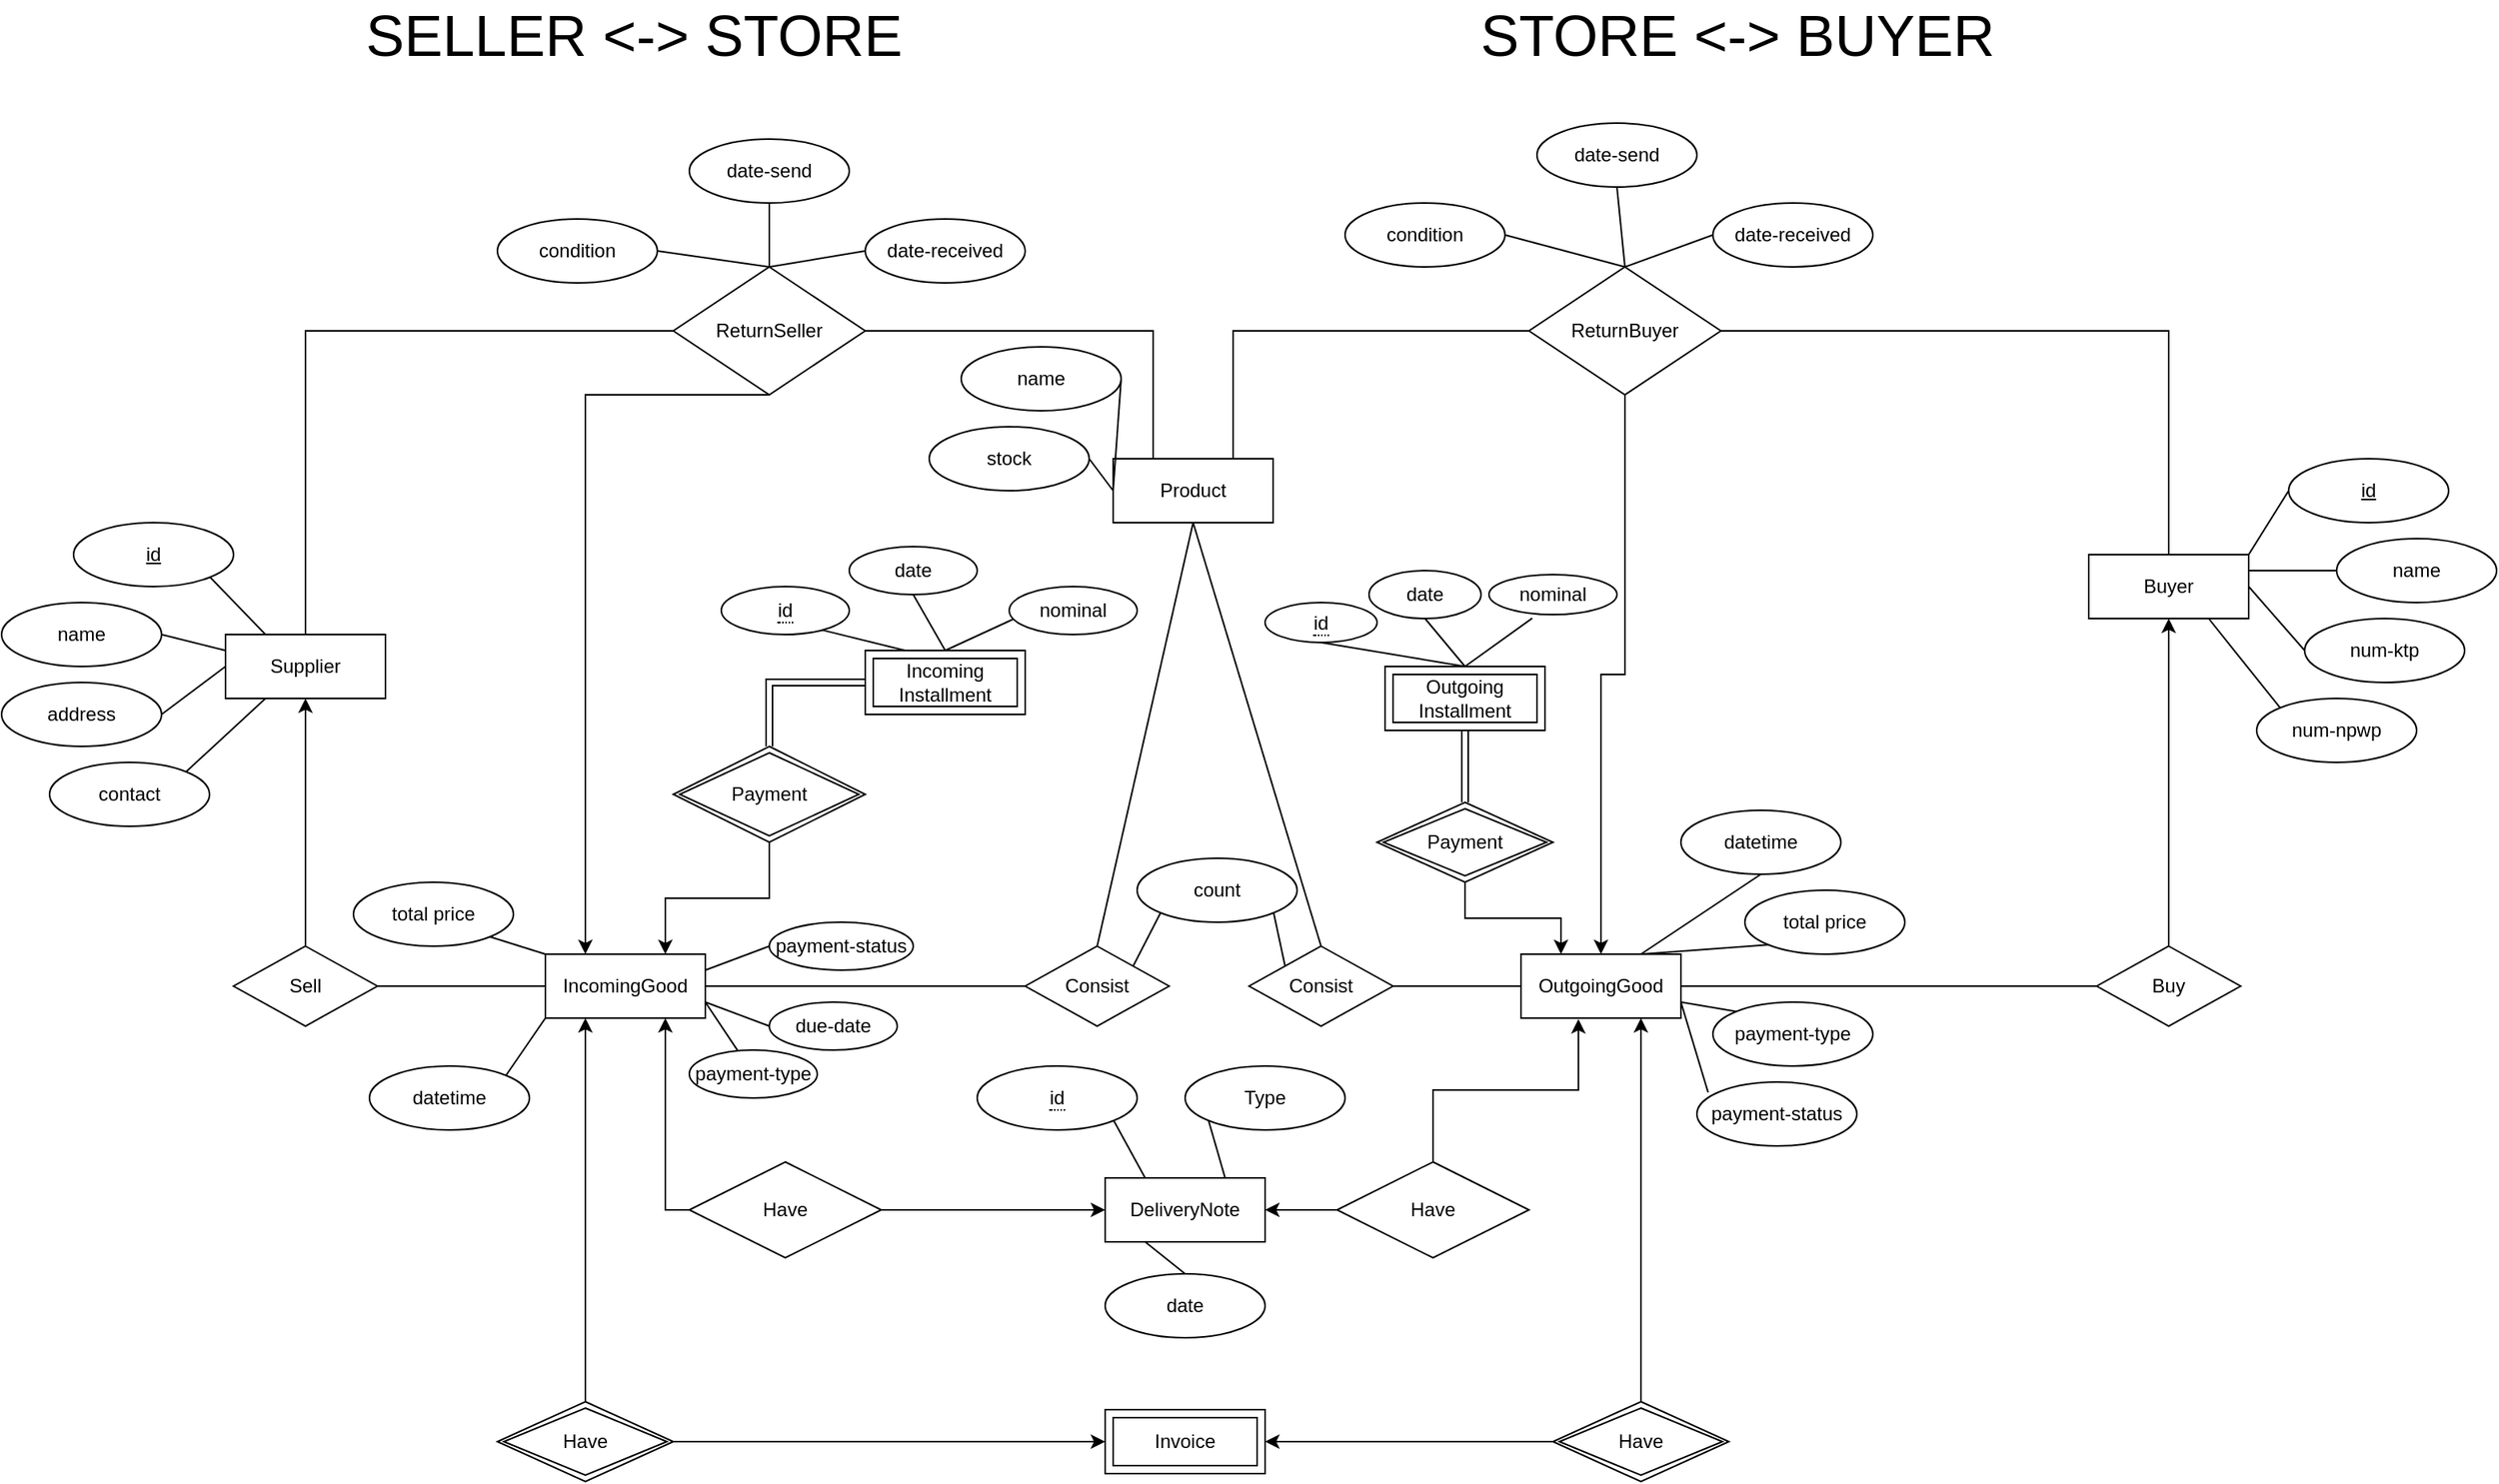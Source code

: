 <mxfile version="14.5.1" type="device"><diagram id="VA83_wADpwFN8xev7do4" name="Page-1"><mxGraphModel dx="1874" dy="632" grid="1" gridSize="10" guides="1" tooltips="1" connect="1" arrows="1" fold="1" page="1" pageScale="1" pageWidth="850" pageHeight="1100" math="0" shadow="0"><root><mxCell id="0"/><mxCell id="1" parent="0"/><mxCell id="25SLZer6QYmE32RMIhoO-24" value="Product" style="whiteSpace=wrap;html=1;align=center;" parent="1" vertex="1"><mxGeometry x="375" y="290" width="100" height="40" as="geometry"/></mxCell><mxCell id="25SLZer6QYmE32RMIhoO-25" value="Supplier" style="whiteSpace=wrap;html=1;align=center;" parent="1" vertex="1"><mxGeometry x="-180" y="400" width="100" height="40" as="geometry"/></mxCell><mxCell id="25SLZer6QYmE32RMIhoO-26" value="IncomingGood" style="whiteSpace=wrap;html=1;align=center;" parent="1" vertex="1"><mxGeometry x="20" y="600" width="100" height="40" as="geometry"/></mxCell><mxCell id="25SLZer6QYmE32RMIhoO-27" value="Buyer" style="whiteSpace=wrap;html=1;align=center;" parent="1" vertex="1"><mxGeometry x="985" y="350" width="100" height="40" as="geometry"/></mxCell><mxCell id="25SLZer6QYmE32RMIhoO-28" value="OutgoingGood" style="whiteSpace=wrap;html=1;align=center;" parent="1" vertex="1"><mxGeometry x="630" y="600" width="100" height="40" as="geometry"/></mxCell><mxCell id="25SLZer6QYmE32RMIhoO-40" style="edgeStyle=orthogonalEdgeStyle;rounded=0;orthogonalLoop=1;jettySize=auto;html=1;entryX=0.5;entryY=1;entryDx=0;entryDy=0;" parent="1" source="25SLZer6QYmE32RMIhoO-34" target="25SLZer6QYmE32RMIhoO-25" edge="1"><mxGeometry relative="1" as="geometry"/></mxCell><mxCell id="25SLZer6QYmE32RMIhoO-34" value="Sell" style="shape=rhombus;perimeter=rhombusPerimeter;whiteSpace=wrap;html=1;align=center;" parent="1" vertex="1"><mxGeometry x="-175" y="595" width="90" height="50" as="geometry"/></mxCell><mxCell id="25SLZer6QYmE32RMIhoO-36" value="Consist" style="shape=rhombus;perimeter=rhombusPerimeter;whiteSpace=wrap;html=1;align=center;" parent="1" vertex="1"><mxGeometry x="320" y="595" width="90" height="50" as="geometry"/></mxCell><mxCell id="25SLZer6QYmE32RMIhoO-37" value="" style="endArrow=none;html=1;rounded=0;exitX=1;exitY=0.5;exitDx=0;exitDy=0;entryX=0;entryY=0.5;entryDx=0;entryDy=0;" parent="1" source="25SLZer6QYmE32RMIhoO-26" target="25SLZer6QYmE32RMIhoO-36" edge="1"><mxGeometry relative="1" as="geometry"><mxPoint x="70" y="640" as="sourcePoint"/><mxPoint x="230" y="620" as="targetPoint"/></mxGeometry></mxCell><mxCell id="25SLZer6QYmE32RMIhoO-38" value="" style="endArrow=none;html=1;rounded=0;exitX=0.5;exitY=0;exitDx=0;exitDy=0;entryX=0.5;entryY=1;entryDx=0;entryDy=0;" parent="1" source="25SLZer6QYmE32RMIhoO-36" target="25SLZer6QYmE32RMIhoO-24" edge="1"><mxGeometry relative="1" as="geometry"><mxPoint x="190" y="610" as="sourcePoint"/><mxPoint x="350" y="610" as="targetPoint"/></mxGeometry></mxCell><mxCell id="25SLZer6QYmE32RMIhoO-39" value="" style="endArrow=none;html=1;rounded=0;exitX=1;exitY=0.5;exitDx=0;exitDy=0;entryX=0;entryY=0.5;entryDx=0;entryDy=0;" parent="1" source="25SLZer6QYmE32RMIhoO-34" target="25SLZer6QYmE32RMIhoO-26" edge="1"><mxGeometry relative="1" as="geometry"><mxPoint x="140" y="580" as="sourcePoint"/><mxPoint x="300" y="580" as="targetPoint"/></mxGeometry></mxCell><mxCell id="25SLZer6QYmE32RMIhoO-41" value="Consist" style="shape=rhombus;perimeter=rhombusPerimeter;whiteSpace=wrap;html=1;align=center;" parent="1" vertex="1"><mxGeometry x="460" y="595" width="90" height="50" as="geometry"/></mxCell><mxCell id="25SLZer6QYmE32RMIhoO-42" value="" style="endArrow=none;html=1;rounded=0;exitX=1;exitY=0.5;exitDx=0;exitDy=0;entryX=0;entryY=0.5;entryDx=0;entryDy=0;" parent="1" source="25SLZer6QYmE32RMIhoO-41" target="25SLZer6QYmE32RMIhoO-28" edge="1"><mxGeometry relative="1" as="geometry"><mxPoint x="540" y="630" as="sourcePoint"/><mxPoint x="700" y="630" as="targetPoint"/></mxGeometry></mxCell><mxCell id="25SLZer6QYmE32RMIhoO-43" value="" style="endArrow=none;html=1;rounded=0;exitX=0.5;exitY=0;exitDx=0;exitDy=0;entryX=0.5;entryY=1;entryDx=0;entryDy=0;" parent="1" source="25SLZer6QYmE32RMIhoO-41" target="25SLZer6QYmE32RMIhoO-24" edge="1"><mxGeometry relative="1" as="geometry"><mxPoint x="210" y="600" as="sourcePoint"/><mxPoint x="370" y="600" as="targetPoint"/></mxGeometry></mxCell><mxCell id="25SLZer6QYmE32RMIhoO-56" style="edgeStyle=orthogonalEdgeStyle;rounded=0;orthogonalLoop=1;jettySize=auto;html=1;entryX=0.5;entryY=1;entryDx=0;entryDy=0;" parent="1" source="25SLZer6QYmE32RMIhoO-55" target="25SLZer6QYmE32RMIhoO-27" edge="1"><mxGeometry relative="1" as="geometry"/></mxCell><mxCell id="25SLZer6QYmE32RMIhoO-55" value="Buy" style="shape=rhombus;perimeter=rhombusPerimeter;whiteSpace=wrap;html=1;align=center;" parent="1" vertex="1"><mxGeometry x="990" y="595" width="90" height="50" as="geometry"/></mxCell><mxCell id="25SLZer6QYmE32RMIhoO-57" value="" style="endArrow=none;html=1;rounded=0;exitX=1;exitY=0.5;exitDx=0;exitDy=0;entryX=0;entryY=0.5;entryDx=0;entryDy=0;" parent="1" source="25SLZer6QYmE32RMIhoO-28" target="25SLZer6QYmE32RMIhoO-55" edge="1"><mxGeometry relative="1" as="geometry"><mxPoint x="600" y="580" as="sourcePoint"/><mxPoint x="760" y="580" as="targetPoint"/></mxGeometry></mxCell><mxCell id="25SLZer6QYmE32RMIhoO-88" value="id" style="ellipse;whiteSpace=wrap;html=1;align=center;fontStyle=4;" parent="1" vertex="1"><mxGeometry x="-275" y="330" width="100" height="40" as="geometry"/></mxCell><mxCell id="25SLZer6QYmE32RMIhoO-90" value="" style="endArrow=none;html=1;rounded=0;exitX=1;exitY=1;exitDx=0;exitDy=0;entryX=0.25;entryY=0;entryDx=0;entryDy=0;" parent="1" source="25SLZer6QYmE32RMIhoO-88" target="25SLZer6QYmE32RMIhoO-25" edge="1"><mxGeometry relative="1" as="geometry"><mxPoint x="-260" y="510" as="sourcePoint"/><mxPoint x="-100" y="510" as="targetPoint"/></mxGeometry></mxCell><mxCell id="25SLZer6QYmE32RMIhoO-91" value="name" style="ellipse;whiteSpace=wrap;html=1;align=center;" parent="1" vertex="1"><mxGeometry x="-320" y="380" width="100" height="40" as="geometry"/></mxCell><mxCell id="25SLZer6QYmE32RMIhoO-92" value="address" style="ellipse;whiteSpace=wrap;html=1;align=center;" parent="1" vertex="1"><mxGeometry x="-320" y="430" width="100" height="40" as="geometry"/></mxCell><mxCell id="25SLZer6QYmE32RMIhoO-93" value="contact" style="ellipse;whiteSpace=wrap;html=1;align=center;" parent="1" vertex="1"><mxGeometry x="-290" y="480" width="100" height="40" as="geometry"/></mxCell><mxCell id="25SLZer6QYmE32RMIhoO-94" value="" style="endArrow=none;html=1;rounded=0;exitX=1;exitY=0.5;exitDx=0;exitDy=0;entryX=0;entryY=0.25;entryDx=0;entryDy=0;" parent="1" source="25SLZer6QYmE32RMIhoO-91" target="25SLZer6QYmE32RMIhoO-25" edge="1"><mxGeometry relative="1" as="geometry"><mxPoint x="-70" y="510" as="sourcePoint"/><mxPoint x="90" y="510" as="targetPoint"/></mxGeometry></mxCell><mxCell id="25SLZer6QYmE32RMIhoO-95" value="" style="endArrow=none;html=1;rounded=0;exitX=1;exitY=0.5;exitDx=0;exitDy=0;entryX=0;entryY=0.5;entryDx=0;entryDy=0;" parent="1" source="25SLZer6QYmE32RMIhoO-92" target="25SLZer6QYmE32RMIhoO-25" edge="1"><mxGeometry relative="1" as="geometry"><mxPoint x="-230" y="470" as="sourcePoint"/><mxPoint x="-70" y="470" as="targetPoint"/></mxGeometry></mxCell><mxCell id="25SLZer6QYmE32RMIhoO-96" value="" style="endArrow=none;html=1;rounded=0;exitX=1;exitY=0;exitDx=0;exitDy=0;entryX=0.25;entryY=1;entryDx=0;entryDy=0;" parent="1" source="25SLZer6QYmE32RMIhoO-93" target="25SLZer6QYmE32RMIhoO-25" edge="1"><mxGeometry relative="1" as="geometry"><mxPoint x="-300" y="560" as="sourcePoint"/><mxPoint x="-140" y="560" as="targetPoint"/></mxGeometry></mxCell><mxCell id="25SLZer6QYmE32RMIhoO-97" value="datetime" style="ellipse;whiteSpace=wrap;html=1;align=center;" parent="1" vertex="1"><mxGeometry x="-90" y="670" width="100" height="40" as="geometry"/></mxCell><mxCell id="25SLZer6QYmE32RMIhoO-98" value="" style="endArrow=none;html=1;rounded=0;exitX=0;exitY=1;exitDx=0;exitDy=0;entryX=1;entryY=0;entryDx=0;entryDy=0;" parent="1" source="25SLZer6QYmE32RMIhoO-26" target="25SLZer6QYmE32RMIhoO-97" edge="1"><mxGeometry relative="1" as="geometry"><mxPoint x="-270" y="740" as="sourcePoint"/><mxPoint x="-110" y="740" as="targetPoint"/></mxGeometry></mxCell><mxCell id="25SLZer6QYmE32RMIhoO-101" style="edgeStyle=orthogonalEdgeStyle;rounded=0;orthogonalLoop=1;jettySize=auto;html=1;entryX=0;entryY=0.5;entryDx=0;entryDy=0;exitX=1;exitY=0.5;exitDx=0;exitDy=0;" parent="1" source="jLHwY3bpmgLRButSPoUF-86" edge="1"><mxGeometry relative="1" as="geometry"><mxPoint x="310" y="760" as="sourcePoint"/><mxPoint x="370" y="760" as="targetPoint"/></mxGeometry></mxCell><mxCell id="25SLZer6QYmE32RMIhoO-102" style="edgeStyle=orthogonalEdgeStyle;rounded=0;orthogonalLoop=1;jettySize=auto;html=1;entryX=0.75;entryY=1;entryDx=0;entryDy=0;exitX=0;exitY=0.5;exitDx=0;exitDy=0;" parent="1" source="jLHwY3bpmgLRButSPoUF-86" target="25SLZer6QYmE32RMIhoO-26" edge="1"><mxGeometry relative="1" as="geometry"><mxPoint x="165" y="735" as="sourcePoint"/><Array as="points"><mxPoint x="95" y="760"/></Array></mxGeometry></mxCell><mxCell id="25SLZer6QYmE32RMIhoO-104" style="edgeStyle=orthogonalEdgeStyle;rounded=0;orthogonalLoop=1;jettySize=auto;html=1;entryX=1;entryY=0.5;entryDx=0;entryDy=0;" parent="1" edge="1"><mxGeometry relative="1" as="geometry"><mxPoint x="530" y="760" as="sourcePoint"/><mxPoint x="470" y="760" as="targetPoint"/></mxGeometry></mxCell><mxCell id="25SLZer6QYmE32RMIhoO-105" style="edgeStyle=orthogonalEdgeStyle;rounded=0;orthogonalLoop=1;jettySize=auto;html=1;entryX=0.359;entryY=1.016;entryDx=0;entryDy=0;entryPerimeter=0;exitX=0.5;exitY=0;exitDx=0;exitDy=0;" parent="1" source="jLHwY3bpmgLRButSPoUF-87" target="25SLZer6QYmE32RMIhoO-28" edge="1"><mxGeometry relative="1" as="geometry"><mxPoint x="575" y="735" as="sourcePoint"/></mxGeometry></mxCell><mxCell id="25SLZer6QYmE32RMIhoO-106" value="Invoice" style="shape=ext;margin=3;double=1;whiteSpace=wrap;html=1;align=center;" parent="1" vertex="1"><mxGeometry x="370" y="885" width="100" height="40" as="geometry"/></mxCell><mxCell id="25SLZer6QYmE32RMIhoO-109" style="edgeStyle=orthogonalEdgeStyle;rounded=0;orthogonalLoop=1;jettySize=auto;html=1;entryX=0;entryY=0.5;entryDx=0;entryDy=0;" parent="1" source="25SLZer6QYmE32RMIhoO-108" target="25SLZer6QYmE32RMIhoO-106" edge="1"><mxGeometry relative="1" as="geometry"/></mxCell><mxCell id="25SLZer6QYmE32RMIhoO-110" style="edgeStyle=orthogonalEdgeStyle;rounded=0;orthogonalLoop=1;jettySize=auto;html=1;entryX=0.25;entryY=1;entryDx=0;entryDy=0;" parent="1" source="25SLZer6QYmE32RMIhoO-108" target="25SLZer6QYmE32RMIhoO-26" edge="1"><mxGeometry relative="1" as="geometry"/></mxCell><mxCell id="25SLZer6QYmE32RMIhoO-108" value="Have" style="shape=rhombus;double=1;perimeter=rhombusPerimeter;whiteSpace=wrap;html=1;align=center;" parent="1" vertex="1"><mxGeometry x="-10" y="880" width="110" height="50" as="geometry"/></mxCell><mxCell id="25SLZer6QYmE32RMIhoO-112" style="edgeStyle=orthogonalEdgeStyle;rounded=0;orthogonalLoop=1;jettySize=auto;html=1;entryX=1;entryY=0.5;entryDx=0;entryDy=0;" parent="1" source="25SLZer6QYmE32RMIhoO-111" target="25SLZer6QYmE32RMIhoO-106" edge="1"><mxGeometry relative="1" as="geometry"/></mxCell><mxCell id="25SLZer6QYmE32RMIhoO-113" style="edgeStyle=orthogonalEdgeStyle;rounded=0;orthogonalLoop=1;jettySize=auto;html=1;entryX=0.75;entryY=1;entryDx=0;entryDy=0;" parent="1" source="25SLZer6QYmE32RMIhoO-111" target="25SLZer6QYmE32RMIhoO-28" edge="1"><mxGeometry relative="1" as="geometry"/></mxCell><mxCell id="25SLZer6QYmE32RMIhoO-111" value="Have" style="shape=rhombus;double=1;perimeter=rhombusPerimeter;whiteSpace=wrap;html=1;align=center;" parent="1" vertex="1"><mxGeometry x="650" y="880" width="110" height="50" as="geometry"/></mxCell><mxCell id="25SLZer6QYmE32RMIhoO-119" value="&lt;u&gt;id&lt;/u&gt;" style="ellipse;whiteSpace=wrap;html=1;align=center;" parent="1" vertex="1"><mxGeometry x="1110" y="290" width="100" height="40" as="geometry"/></mxCell><mxCell id="25SLZer6QYmE32RMIhoO-120" value="" style="endArrow=none;html=1;rounded=0;exitX=1;exitY=0;exitDx=0;exitDy=0;entryX=0;entryY=0.5;entryDx=0;entryDy=0;" parent="1" source="25SLZer6QYmE32RMIhoO-27" target="25SLZer6QYmE32RMIhoO-119" edge="1"><mxGeometry relative="1" as="geometry"><mxPoint x="1140" y="480" as="sourcePoint"/><mxPoint x="1300" y="480" as="targetPoint"/></mxGeometry></mxCell><mxCell id="25SLZer6QYmE32RMIhoO-121" value="num-ktp" style="ellipse;whiteSpace=wrap;html=1;align=center;" parent="1" vertex="1"><mxGeometry x="1120" y="390" width="100" height="40" as="geometry"/></mxCell><mxCell id="25SLZer6QYmE32RMIhoO-122" value="num-npwp" style="ellipse;whiteSpace=wrap;html=1;align=center;" parent="1" vertex="1"><mxGeometry x="1090" y="440" width="100" height="40" as="geometry"/></mxCell><mxCell id="25SLZer6QYmE32RMIhoO-123" value="name" style="ellipse;whiteSpace=wrap;html=1;align=center;" parent="1" vertex="1"><mxGeometry x="1140" y="340" width="100" height="40" as="geometry"/></mxCell><mxCell id="25SLZer6QYmE32RMIhoO-124" value="" style="endArrow=none;html=1;rounded=0;exitX=1;exitY=0.25;exitDx=0;exitDy=0;entryX=0;entryY=0.5;entryDx=0;entryDy=0;" parent="1" source="25SLZer6QYmE32RMIhoO-27" target="25SLZer6QYmE32RMIhoO-123" edge="1"><mxGeometry relative="1" as="geometry"><mxPoint x="1140" y="560" as="sourcePoint"/><mxPoint x="1300" y="560" as="targetPoint"/></mxGeometry></mxCell><mxCell id="25SLZer6QYmE32RMIhoO-125" value="" style="endArrow=none;html=1;rounded=0;exitX=1;exitY=0.5;exitDx=0;exitDy=0;entryX=0;entryY=0.5;entryDx=0;entryDy=0;" parent="1" source="25SLZer6QYmE32RMIhoO-27" target="25SLZer6QYmE32RMIhoO-121" edge="1"><mxGeometry relative="1" as="geometry"><mxPoint x="1095" y="370" as="sourcePoint"/><mxPoint x="1150.0" y="370" as="targetPoint"/></mxGeometry></mxCell><mxCell id="25SLZer6QYmE32RMIhoO-126" value="" style="endArrow=none;html=1;rounded=0;exitX=0.75;exitY=1;exitDx=0;exitDy=0;entryX=0;entryY=0;entryDx=0;entryDy=0;" parent="1" source="25SLZer6QYmE32RMIhoO-27" target="25SLZer6QYmE32RMIhoO-122" edge="1"><mxGeometry relative="1" as="geometry"><mxPoint x="1105" y="380" as="sourcePoint"/><mxPoint x="1160.0" y="380" as="targetPoint"/></mxGeometry></mxCell><mxCell id="25SLZer6QYmE32RMIhoO-127" value="count" style="ellipse;whiteSpace=wrap;html=1;align=center;" parent="1" vertex="1"><mxGeometry x="390" y="540" width="100" height="40" as="geometry"/></mxCell><mxCell id="25SLZer6QYmE32RMIhoO-129" value="stock" style="ellipse;whiteSpace=wrap;html=1;align=center;" parent="1" vertex="1"><mxGeometry x="260" y="270" width="100" height="40" as="geometry"/></mxCell><mxCell id="25SLZer6QYmE32RMIhoO-130" value="" style="endArrow=none;html=1;rounded=0;exitX=1;exitY=0.5;exitDx=0;exitDy=0;entryX=0;entryY=0.5;entryDx=0;entryDy=0;" parent="1" source="25SLZer6QYmE32RMIhoO-129" target="25SLZer6QYmE32RMIhoO-24" edge="1"><mxGeometry relative="1" as="geometry"><mxPoint x="300" y="390" as="sourcePoint"/><mxPoint x="460" y="390" as="targetPoint"/></mxGeometry></mxCell><mxCell id="25SLZer6QYmE32RMIhoO-132" value="total price" style="ellipse;whiteSpace=wrap;html=1;align=center;" parent="1" vertex="1"><mxGeometry x="-100" y="555" width="100" height="40" as="geometry"/></mxCell><mxCell id="25SLZer6QYmE32RMIhoO-133" value="" style="endArrow=none;html=1;rounded=0;exitX=1;exitY=0;exitDx=0;exitDy=0;entryX=0;entryY=1;entryDx=0;entryDy=0;" parent="1" source="25SLZer6QYmE32RMIhoO-36" target="25SLZer6QYmE32RMIhoO-127" edge="1"><mxGeometry relative="1" as="geometry"><mxPoint x="360" y="680" as="sourcePoint"/><mxPoint x="520" y="680" as="targetPoint"/></mxGeometry></mxCell><mxCell id="25SLZer6QYmE32RMIhoO-135" value="" style="endArrow=none;html=1;rounded=0;exitX=0;exitY=0;exitDx=0;exitDy=0;entryX=1;entryY=1;entryDx=0;entryDy=0;" parent="1" source="25SLZer6QYmE32RMIhoO-41" target="25SLZer6QYmE32RMIhoO-127" edge="1"><mxGeometry relative="1" as="geometry"><mxPoint x="420" y="670" as="sourcePoint"/><mxPoint x="580" y="670" as="targetPoint"/></mxGeometry></mxCell><mxCell id="25SLZer6QYmE32RMIhoO-136" value="" style="endArrow=none;html=1;rounded=0;exitX=0;exitY=0;exitDx=0;exitDy=0;entryX=1;entryY=1;entryDx=0;entryDy=0;" parent="1" source="25SLZer6QYmE32RMIhoO-26" target="25SLZer6QYmE32RMIhoO-132" edge="1"><mxGeometry relative="1" as="geometry"><mxPoint x="-160" y="680" as="sourcePoint"/><mxPoint y="680" as="targetPoint"/></mxGeometry></mxCell><mxCell id="25SLZer6QYmE32RMIhoO-138" value="&lt;span style=&quot;border-bottom: 1px dotted&quot;&gt;id&lt;/span&gt;" style="ellipse;whiteSpace=wrap;html=1;align=center;" parent="1" vertex="1"><mxGeometry x="290" y="670" width="100" height="40" as="geometry"/></mxCell><mxCell id="25SLZer6QYmE32RMIhoO-139" value="Type" style="ellipse;whiteSpace=wrap;html=1;align=center;" parent="1" vertex="1"><mxGeometry x="420" y="670" width="100" height="40" as="geometry"/></mxCell><mxCell id="25SLZer6QYmE32RMIhoO-140" value="date" style="ellipse;whiteSpace=wrap;html=1;align=center;" parent="1" vertex="1"><mxGeometry x="370" y="800" width="100" height="40" as="geometry"/></mxCell><mxCell id="25SLZer6QYmE32RMIhoO-141" value="" style="endArrow=none;html=1;rounded=0;exitX=1;exitY=1;exitDx=0;exitDy=0;entryX=0.25;entryY=0;entryDx=0;entryDy=0;" parent="1" source="25SLZer6QYmE32RMIhoO-138" edge="1"><mxGeometry relative="1" as="geometry"><mxPoint x="-100" y="740" as="sourcePoint"/><mxPoint x="395" y="740" as="targetPoint"/></mxGeometry></mxCell><mxCell id="25SLZer6QYmE32RMIhoO-142" value="" style="endArrow=none;html=1;rounded=0;exitX=0;exitY=1;exitDx=0;exitDy=0;entryX=0.75;entryY=0;entryDx=0;entryDy=0;" parent="1" source="25SLZer6QYmE32RMIhoO-139" edge="1"><mxGeometry relative="1" as="geometry"><mxPoint x="385.146" y="714.226" as="sourcePoint"/><mxPoint x="445" y="740" as="targetPoint"/></mxGeometry></mxCell><mxCell id="25SLZer6QYmE32RMIhoO-144" value="" style="endArrow=none;html=1;rounded=0;exitX=0.25;exitY=1;exitDx=0;exitDy=0;entryX=0.5;entryY=0;entryDx=0;entryDy=0;" parent="1" target="25SLZer6QYmE32RMIhoO-140" edge="1"><mxGeometry relative="1" as="geometry"><mxPoint x="395" y="780" as="sourcePoint"/><mxPoint x="405" y="750" as="targetPoint"/></mxGeometry></mxCell><mxCell id="25SLZer6QYmE32RMIhoO-147" value="payment-type" style="ellipse;whiteSpace=wrap;html=1;align=center;" parent="1" vertex="1"><mxGeometry x="110" y="660" width="80" height="30" as="geometry"/></mxCell><mxCell id="25SLZer6QYmE32RMIhoO-148" value="" style="endArrow=none;html=1;rounded=0;exitX=1;exitY=0.75;exitDx=0;exitDy=0;" parent="1" source="25SLZer6QYmE32RMIhoO-26" target="25SLZer6QYmE32RMIhoO-147" edge="1"><mxGeometry relative="1" as="geometry"><mxPoint x="-130" y="410" as="sourcePoint"/><mxPoint x="30" y="410" as="targetPoint"/></mxGeometry></mxCell><mxCell id="jLHwY3bpmgLRButSPoUF-33" style="edgeStyle=orthogonalEdgeStyle;rounded=0;orthogonalLoop=1;jettySize=auto;html=1;entryX=0.25;entryY=0;entryDx=0;entryDy=0;exitX=0.5;exitY=1;exitDx=0;exitDy=0;" edge="1" parent="1" source="jLHwY3bpmgLRButSPoUF-3" target="25SLZer6QYmE32RMIhoO-26"><mxGeometry relative="1" as="geometry"><Array as="points"><mxPoint x="45" y="250"/></Array></mxGeometry></mxCell><mxCell id="jLHwY3bpmgLRButSPoUF-3" value="ReturnSeller" style="shape=rhombus;perimeter=rhombusPerimeter;whiteSpace=wrap;html=1;align=center;" vertex="1" parent="1"><mxGeometry x="100" y="170" width="120" height="80" as="geometry"/></mxCell><mxCell id="jLHwY3bpmgLRButSPoUF-13" value="" style="endArrow=none;html=1;rounded=0;exitX=1;exitY=0.5;exitDx=0;exitDy=0;entryX=0.25;entryY=0;entryDx=0;entryDy=0;" edge="1" parent="1" source="jLHwY3bpmgLRButSPoUF-3" target="25SLZer6QYmE32RMIhoO-24"><mxGeometry relative="1" as="geometry"><mxPoint x="240" y="250" as="sourcePoint"/><mxPoint x="400" y="250" as="targetPoint"/><Array as="points"><mxPoint x="400" y="210"/></Array></mxGeometry></mxCell><mxCell id="jLHwY3bpmgLRButSPoUF-14" value="" style="endArrow=none;html=1;rounded=0;exitX=0;exitY=0.5;exitDx=0;exitDy=0;entryX=0.5;entryY=0;entryDx=0;entryDy=0;" edge="1" parent="1" source="jLHwY3bpmgLRButSPoUF-3" target="25SLZer6QYmE32RMIhoO-25"><mxGeometry relative="1" as="geometry"><mxPoint x="20" y="250" as="sourcePoint"/><mxPoint x="180" y="250" as="targetPoint"/><Array as="points"><mxPoint x="-130" y="210"/></Array></mxGeometry></mxCell><mxCell id="jLHwY3bpmgLRButSPoUF-15" value="condition" style="ellipse;whiteSpace=wrap;html=1;align=center;" vertex="1" parent="1"><mxGeometry x="-10" y="140" width="100" height="40" as="geometry"/></mxCell><mxCell id="jLHwY3bpmgLRButSPoUF-16" value="date-send" style="ellipse;whiteSpace=wrap;html=1;align=center;" vertex="1" parent="1"><mxGeometry x="110" y="90" width="100" height="40" as="geometry"/></mxCell><mxCell id="jLHwY3bpmgLRButSPoUF-17" value="date-received" style="ellipse;whiteSpace=wrap;html=1;align=center;" vertex="1" parent="1"><mxGeometry x="220" y="140" width="100" height="40" as="geometry"/></mxCell><mxCell id="jLHwY3bpmgLRButSPoUF-61" style="edgeStyle=orthogonalEdgeStyle;rounded=0;orthogonalLoop=1;jettySize=auto;html=1;entryX=0.5;entryY=0;entryDx=0;entryDy=0;exitX=0.5;exitY=1;exitDx=0;exitDy=0;" edge="1" parent="1" source="jLHwY3bpmgLRButSPoUF-21" target="25SLZer6QYmE32RMIhoO-28"><mxGeometry relative="1" as="geometry"><Array as="points"><mxPoint x="695" y="425"/><mxPoint x="680" y="425"/></Array></mxGeometry></mxCell><mxCell id="jLHwY3bpmgLRButSPoUF-21" value="ReturnBuyer" style="shape=rhombus;perimeter=rhombusPerimeter;whiteSpace=wrap;html=1;align=center;" vertex="1" parent="1"><mxGeometry x="635" y="170" width="120" height="80" as="geometry"/></mxCell><mxCell id="jLHwY3bpmgLRButSPoUF-22" value="" style="endArrow=none;html=1;rounded=0;exitX=0;exitY=0.5;exitDx=0;exitDy=0;entryX=0.75;entryY=0;entryDx=0;entryDy=0;" edge="1" parent="1" source="jLHwY3bpmgLRButSPoUF-21" target="25SLZer6QYmE32RMIhoO-24"><mxGeometry relative="1" as="geometry"><mxPoint x="570" y="250" as="sourcePoint"/><mxPoint x="730" y="250" as="targetPoint"/><Array as="points"><mxPoint x="450" y="210"/></Array></mxGeometry></mxCell><mxCell id="jLHwY3bpmgLRButSPoUF-23" value="" style="endArrow=none;html=1;rounded=0;entryX=0.5;entryY=0;entryDx=0;entryDy=0;exitX=1;exitY=0.5;exitDx=0;exitDy=0;" edge="1" parent="1" source="jLHwY3bpmgLRButSPoUF-21" target="25SLZer6QYmE32RMIhoO-27"><mxGeometry relative="1" as="geometry"><mxPoint x="860" y="250" as="sourcePoint"/><mxPoint x="1020" y="250" as="targetPoint"/><Array as="points"><mxPoint x="1035" y="210"/></Array></mxGeometry></mxCell><mxCell id="jLHwY3bpmgLRButSPoUF-30" value="" style="endArrow=none;html=1;rounded=0;exitX=1;exitY=0.5;exitDx=0;exitDy=0;entryX=0.5;entryY=0;entryDx=0;entryDy=0;" edge="1" parent="1" source="jLHwY3bpmgLRButSPoUF-15" target="jLHwY3bpmgLRButSPoUF-3"><mxGeometry relative="1" as="geometry"><mxPoint x="60" y="320" as="sourcePoint"/><mxPoint x="220" y="320" as="targetPoint"/></mxGeometry></mxCell><mxCell id="jLHwY3bpmgLRButSPoUF-31" value="" style="endArrow=none;html=1;rounded=0;exitX=0.5;exitY=1;exitDx=0;exitDy=0;entryX=0.5;entryY=0;entryDx=0;entryDy=0;" edge="1" parent="1" source="jLHwY3bpmgLRButSPoUF-16" target="jLHwY3bpmgLRButSPoUF-3"><mxGeometry relative="1" as="geometry"><mxPoint x="20" y="320" as="sourcePoint"/><mxPoint x="180" y="320" as="targetPoint"/></mxGeometry></mxCell><mxCell id="jLHwY3bpmgLRButSPoUF-32" value="" style="endArrow=none;html=1;rounded=0;exitX=0;exitY=0.5;exitDx=0;exitDy=0;entryX=0.5;entryY=0;entryDx=0;entryDy=0;" edge="1" parent="1" source="jLHwY3bpmgLRButSPoUF-17" target="jLHwY3bpmgLRButSPoUF-3"><mxGeometry relative="1" as="geometry"><mxPoint x="10" y="300" as="sourcePoint"/><mxPoint x="170" y="300" as="targetPoint"/></mxGeometry></mxCell><mxCell id="jLHwY3bpmgLRButSPoUF-39" value="condition" style="ellipse;whiteSpace=wrap;html=1;align=center;" vertex="1" parent="1"><mxGeometry x="520" y="130" width="100" height="40" as="geometry"/></mxCell><mxCell id="jLHwY3bpmgLRButSPoUF-40" value="date-send" style="ellipse;whiteSpace=wrap;html=1;align=center;" vertex="1" parent="1"><mxGeometry x="640" y="80" width="100" height="40" as="geometry"/></mxCell><mxCell id="jLHwY3bpmgLRButSPoUF-41" value="date-received" style="ellipse;whiteSpace=wrap;html=1;align=center;" vertex="1" parent="1"><mxGeometry x="750" y="130" width="100" height="40" as="geometry"/></mxCell><mxCell id="jLHwY3bpmgLRButSPoUF-42" value="" style="endArrow=none;html=1;rounded=0;exitX=1;exitY=0.5;exitDx=0;exitDy=0;entryX=0.5;entryY=0;entryDx=0;entryDy=0;" edge="1" parent="1" source="jLHwY3bpmgLRButSPoUF-39" target="jLHwY3bpmgLRButSPoUF-21"><mxGeometry relative="1" as="geometry"><mxPoint x="590" y="310" as="sourcePoint"/><mxPoint x="690" y="160" as="targetPoint"/></mxGeometry></mxCell><mxCell id="jLHwY3bpmgLRButSPoUF-43" value="" style="endArrow=none;html=1;rounded=0;exitX=0.5;exitY=1;exitDx=0;exitDy=0;entryX=0.5;entryY=0;entryDx=0;entryDy=0;" edge="1" parent="1" source="jLHwY3bpmgLRButSPoUF-40" target="jLHwY3bpmgLRButSPoUF-21"><mxGeometry relative="1" as="geometry"><mxPoint x="550" y="310" as="sourcePoint"/><mxPoint x="690" y="160" as="targetPoint"/></mxGeometry></mxCell><mxCell id="jLHwY3bpmgLRButSPoUF-44" value="" style="endArrow=none;html=1;rounded=0;exitX=0;exitY=0.5;exitDx=0;exitDy=0;entryX=0.5;entryY=0;entryDx=0;entryDy=0;" edge="1" parent="1" source="jLHwY3bpmgLRButSPoUF-41" target="jLHwY3bpmgLRButSPoUF-21"><mxGeometry relative="1" as="geometry"><mxPoint x="540" y="290" as="sourcePoint"/><mxPoint x="690" y="170" as="targetPoint"/></mxGeometry></mxCell><mxCell id="jLHwY3bpmgLRButSPoUF-46" value="name" style="ellipse;whiteSpace=wrap;html=1;align=center;" vertex="1" parent="1"><mxGeometry x="280" y="220" width="100" height="40" as="geometry"/></mxCell><mxCell id="jLHwY3bpmgLRButSPoUF-47" value="" style="endArrow=none;html=1;rounded=0;exitX=1;exitY=0.5;exitDx=0;exitDy=0;entryX=0;entryY=0.5;entryDx=0;entryDy=0;" edge="1" parent="1" source="jLHwY3bpmgLRButSPoUF-46" target="25SLZer6QYmE32RMIhoO-24"><mxGeometry relative="1" as="geometry"><mxPoint x="460" y="280" as="sourcePoint"/><mxPoint x="620" y="280" as="targetPoint"/></mxGeometry></mxCell><mxCell id="jLHwY3bpmgLRButSPoUF-48" value="&lt;font style=&quot;font-size: 36px&quot;&gt;SELLER &amp;lt;-&amp;gt; STORE&lt;/font&gt;" style="text;html=1;align=center;verticalAlign=middle;resizable=0;points=[];autosize=1;" vertex="1" parent="1"><mxGeometry x="-100" y="10" width="350" height="30" as="geometry"/></mxCell><mxCell id="jLHwY3bpmgLRButSPoUF-49" value="&lt;font style=&quot;font-size: 36px&quot;&gt;STORE &amp;lt;-&amp;gt; BUYER&lt;/font&gt;" style="text;html=1;align=center;verticalAlign=middle;resizable=0;points=[];autosize=1;" vertex="1" parent="1"><mxGeometry x="595" y="10" width="340" height="30" as="geometry"/></mxCell><mxCell id="jLHwY3bpmgLRButSPoUF-50" value="total price" style="ellipse;whiteSpace=wrap;html=1;align=center;" vertex="1" parent="1"><mxGeometry x="770" y="560" width="100" height="40" as="geometry"/></mxCell><mxCell id="jLHwY3bpmgLRButSPoUF-52" value="" style="endArrow=none;html=1;rounded=0;exitX=0;exitY=1;exitDx=0;exitDy=0;entryX=0.75;entryY=0;entryDx=0;entryDy=0;" edge="1" parent="1" source="jLHwY3bpmgLRButSPoUF-50" target="25SLZer6QYmE32RMIhoO-28"><mxGeometry relative="1" as="geometry"><mxPoint x="820" y="700" as="sourcePoint"/><mxPoint x="980" y="700" as="targetPoint"/></mxGeometry></mxCell><mxCell id="jLHwY3bpmgLRButSPoUF-53" value="datetime" style="ellipse;whiteSpace=wrap;html=1;align=center;" vertex="1" parent="1"><mxGeometry x="730" y="510" width="100" height="40" as="geometry"/></mxCell><mxCell id="jLHwY3bpmgLRButSPoUF-54" value="" style="endArrow=none;html=1;rounded=0;exitX=0.5;exitY=1;exitDx=0;exitDy=0;entryX=0.75;entryY=0;entryDx=0;entryDy=0;" edge="1" parent="1" source="jLHwY3bpmgLRButSPoUF-53" target="25SLZer6QYmE32RMIhoO-28"><mxGeometry relative="1" as="geometry"><mxPoint x="540" y="430" as="sourcePoint"/><mxPoint x="700" y="430" as="targetPoint"/></mxGeometry></mxCell><mxCell id="jLHwY3bpmgLRButSPoUF-55" value="payment-type" style="ellipse;whiteSpace=wrap;html=1;align=center;" vertex="1" parent="1"><mxGeometry x="750" y="630" width="100" height="40" as="geometry"/></mxCell><mxCell id="jLHwY3bpmgLRButSPoUF-56" value="" style="endArrow=none;html=1;rounded=0;exitX=0;exitY=0;exitDx=0;exitDy=0;entryX=1;entryY=0.75;entryDx=0;entryDy=0;" edge="1" parent="1" source="jLHwY3bpmgLRButSPoUF-55" target="25SLZer6QYmE32RMIhoO-28"><mxGeometry relative="1" as="geometry"><mxPoint x="790" y="760" as="sourcePoint"/><mxPoint x="950" y="760" as="targetPoint"/></mxGeometry></mxCell><mxCell id="jLHwY3bpmgLRButSPoUF-57" value="Outgoing&lt;br&gt;Installment" style="shape=ext;margin=3;double=1;whiteSpace=wrap;html=1;align=center;" vertex="1" parent="1"><mxGeometry x="545" y="420" width="100" height="40" as="geometry"/></mxCell><mxCell id="jLHwY3bpmgLRButSPoUF-60" style="edgeStyle=orthogonalEdgeStyle;rounded=0;orthogonalLoop=1;jettySize=auto;html=1;entryX=0.25;entryY=0;entryDx=0;entryDy=0;" edge="1" parent="1" source="jLHwY3bpmgLRButSPoUF-58" target="25SLZer6QYmE32RMIhoO-28"><mxGeometry relative="1" as="geometry"/></mxCell><mxCell id="jLHwY3bpmgLRButSPoUF-58" value="Payment" style="shape=rhombus;double=1;perimeter=rhombusPerimeter;whiteSpace=wrap;html=1;align=center;" vertex="1" parent="1"><mxGeometry x="540" y="505" width="110" height="50" as="geometry"/></mxCell><mxCell id="jLHwY3bpmgLRButSPoUF-59" value="" style="endArrow=none;html=1;rounded=0;shape=link;exitX=0.5;exitY=1;exitDx=0;exitDy=0;entryX=0.5;entryY=0;entryDx=0;entryDy=0;" edge="1" parent="1" source="jLHwY3bpmgLRButSPoUF-57" target="jLHwY3bpmgLRButSPoUF-58"><mxGeometry relative="1" as="geometry"><mxPoint x="340" y="455" as="sourcePoint"/><mxPoint x="500" y="455" as="targetPoint"/><Array as="points"><mxPoint x="595" y="465"/></Array></mxGeometry></mxCell><mxCell id="jLHwY3bpmgLRButSPoUF-67" value="&lt;span style=&quot;border-bottom: 1px dotted&quot;&gt;id&lt;/span&gt;" style="ellipse;whiteSpace=wrap;html=1;align=center;" vertex="1" parent="1"><mxGeometry x="470" y="380" width="70" height="25" as="geometry"/></mxCell><mxCell id="jLHwY3bpmgLRButSPoUF-68" value="date" style="ellipse;whiteSpace=wrap;html=1;align=center;" vertex="1" parent="1"><mxGeometry x="535" y="360" width="70" height="30" as="geometry"/></mxCell><mxCell id="jLHwY3bpmgLRButSPoUF-69" value="" style="endArrow=none;html=1;rounded=0;exitX=0.5;exitY=1;exitDx=0;exitDy=0;entryX=0.5;entryY=0;entryDx=0;entryDy=0;" edge="1" parent="1" source="jLHwY3bpmgLRButSPoUF-67" target="jLHwY3bpmgLRButSPoUF-57"><mxGeometry relative="1" as="geometry"><mxPoint x="500" y="410" as="sourcePoint"/><mxPoint x="660" y="410" as="targetPoint"/></mxGeometry></mxCell><mxCell id="jLHwY3bpmgLRButSPoUF-70" value="" style="endArrow=none;html=1;rounded=0;exitX=0.5;exitY=1;exitDx=0;exitDy=0;entryX=0.5;entryY=0;entryDx=0;entryDy=0;" edge="1" parent="1" source="jLHwY3bpmgLRButSPoUF-68" target="jLHwY3bpmgLRButSPoUF-57"><mxGeometry relative="1" as="geometry"><mxPoint x="470" y="430" as="sourcePoint"/><mxPoint x="630" y="430" as="targetPoint"/></mxGeometry></mxCell><mxCell id="jLHwY3bpmgLRButSPoUF-77" value="nominal" style="ellipse;whiteSpace=wrap;html=1;align=center;" vertex="1" parent="1"><mxGeometry x="610" y="362.5" width="80" height="25" as="geometry"/></mxCell><mxCell id="jLHwY3bpmgLRButSPoUF-79" value="" style="endArrow=none;html=1;rounded=0;exitX=0.338;exitY=1.093;exitDx=0;exitDy=0;entryX=0.5;entryY=0;entryDx=0;entryDy=0;exitPerimeter=0;" edge="1" parent="1" source="jLHwY3bpmgLRButSPoUF-77" target="jLHwY3bpmgLRButSPoUF-57"><mxGeometry relative="1" as="geometry"><mxPoint x="330" y="510" as="sourcePoint"/><mxPoint x="490" y="510" as="targetPoint"/></mxGeometry></mxCell><mxCell id="jLHwY3bpmgLRButSPoUF-85" value="DeliveryNote" style="whiteSpace=wrap;html=1;align=center;" vertex="1" parent="1"><mxGeometry x="370" y="740" width="100" height="40" as="geometry"/></mxCell><mxCell id="jLHwY3bpmgLRButSPoUF-86" value="Have" style="shape=rhombus;perimeter=rhombusPerimeter;whiteSpace=wrap;html=1;align=center;" vertex="1" parent="1"><mxGeometry x="110" y="730" width="120" height="60" as="geometry"/></mxCell><mxCell id="jLHwY3bpmgLRButSPoUF-87" value="Have" style="shape=rhombus;perimeter=rhombusPerimeter;whiteSpace=wrap;html=1;align=center;" vertex="1" parent="1"><mxGeometry x="515" y="730" width="120" height="60" as="geometry"/></mxCell><mxCell id="jLHwY3bpmgLRButSPoUF-93" value="due-date" style="ellipse;whiteSpace=wrap;html=1;align=center;" vertex="1" parent="1"><mxGeometry x="160" y="630" width="80" height="30" as="geometry"/></mxCell><mxCell id="jLHwY3bpmgLRButSPoUF-95" value="" style="endArrow=none;html=1;rounded=0;exitX=0;exitY=0.5;exitDx=0;exitDy=0;" edge="1" parent="1" source="jLHwY3bpmgLRButSPoUF-93"><mxGeometry relative="1" as="geometry"><mxPoint x="140" y="540" as="sourcePoint"/><mxPoint x="120" y="630" as="targetPoint"/></mxGeometry></mxCell><mxCell id="jLHwY3bpmgLRButSPoUF-96" value="payment-status" style="ellipse;whiteSpace=wrap;html=1;align=center;" vertex="1" parent="1"><mxGeometry x="160" y="580" width="90" height="30" as="geometry"/></mxCell><mxCell id="jLHwY3bpmgLRButSPoUF-97" value="" style="endArrow=none;html=1;rounded=0;exitX=1;exitY=0.25;exitDx=0;exitDy=0;entryX=0;entryY=0.5;entryDx=0;entryDy=0;" edge="1" parent="1" source="25SLZer6QYmE32RMIhoO-26" target="jLHwY3bpmgLRButSPoUF-96"><mxGeometry relative="1" as="geometry"><mxPoint x="70" y="500" as="sourcePoint"/><mxPoint x="230" y="500" as="targetPoint"/></mxGeometry></mxCell><mxCell id="jLHwY3bpmgLRButSPoUF-98" value="Incoming&lt;br&gt;Installment" style="shape=ext;margin=3;double=1;whiteSpace=wrap;html=1;align=center;" vertex="1" parent="1"><mxGeometry x="220" y="410" width="100" height="40" as="geometry"/></mxCell><mxCell id="jLHwY3bpmgLRButSPoUF-100" style="edgeStyle=orthogonalEdgeStyle;rounded=0;orthogonalLoop=1;jettySize=auto;html=1;entryX=0.75;entryY=0;entryDx=0;entryDy=0;" edge="1" parent="1" source="jLHwY3bpmgLRButSPoUF-99" target="25SLZer6QYmE32RMIhoO-26"><mxGeometry relative="1" as="geometry"/></mxCell><mxCell id="jLHwY3bpmgLRButSPoUF-99" value="Payment" style="shape=rhombus;double=1;perimeter=rhombusPerimeter;whiteSpace=wrap;html=1;align=center;" vertex="1" parent="1"><mxGeometry x="100" y="470" width="120" height="60" as="geometry"/></mxCell><mxCell id="jLHwY3bpmgLRButSPoUF-101" value="" style="endArrow=none;html=1;rounded=0;exitX=0;exitY=0.5;exitDx=0;exitDy=0;entryX=0.5;entryY=0;entryDx=0;entryDy=0;shape=link;" edge="1" parent="1" source="jLHwY3bpmgLRButSPoUF-98" target="jLHwY3bpmgLRButSPoUF-99"><mxGeometry relative="1" as="geometry"><mxPoint x="70" y="400" as="sourcePoint"/><mxPoint x="230" y="400" as="targetPoint"/><Array as="points"><mxPoint x="160" y="430"/></Array></mxGeometry></mxCell><mxCell id="jLHwY3bpmgLRButSPoUF-102" value="&lt;span style=&quot;border-bottom: 1px dotted&quot;&gt;id&lt;/span&gt;" style="ellipse;whiteSpace=wrap;html=1;align=center;" vertex="1" parent="1"><mxGeometry x="130" y="370" width="80" height="30" as="geometry"/></mxCell><mxCell id="jLHwY3bpmgLRButSPoUF-103" value="date" style="ellipse;whiteSpace=wrap;html=1;align=center;" vertex="1" parent="1"><mxGeometry x="210" y="345" width="80" height="30" as="geometry"/></mxCell><mxCell id="jLHwY3bpmgLRButSPoUF-104" value="nominal" style="ellipse;whiteSpace=wrap;html=1;align=center;" vertex="1" parent="1"><mxGeometry x="310" y="370" width="80" height="30" as="geometry"/></mxCell><mxCell id="jLHwY3bpmgLRButSPoUF-105" value="" style="endArrow=none;html=1;rounded=0;exitX=0.25;exitY=0;exitDx=0;exitDy=0;entryX=0.788;entryY=0.906;entryDx=0;entryDy=0;entryPerimeter=0;" edge="1" parent="1" source="jLHwY3bpmgLRButSPoUF-98" target="jLHwY3bpmgLRButSPoUF-102"><mxGeometry relative="1" as="geometry"><mxPoint x="270" y="500" as="sourcePoint"/><mxPoint x="430" y="500" as="targetPoint"/></mxGeometry></mxCell><mxCell id="jLHwY3bpmgLRButSPoUF-106" value="" style="endArrow=none;html=1;rounded=0;exitX=0.5;exitY=0;exitDx=0;exitDy=0;entryX=0.5;entryY=1;entryDx=0;entryDy=0;" edge="1" parent="1" source="jLHwY3bpmgLRButSPoUF-98" target="jLHwY3bpmgLRButSPoUF-103"><mxGeometry relative="1" as="geometry"><mxPoint x="300" y="490" as="sourcePoint"/><mxPoint x="460" y="490" as="targetPoint"/></mxGeometry></mxCell><mxCell id="jLHwY3bpmgLRButSPoUF-107" value="" style="endArrow=none;html=1;rounded=0;exitX=0.5;exitY=0;exitDx=0;exitDy=0;entryX=0.029;entryY=0.683;entryDx=0;entryDy=0;entryPerimeter=0;" edge="1" parent="1" source="jLHwY3bpmgLRButSPoUF-98" target="jLHwY3bpmgLRButSPoUF-104"><mxGeometry relative="1" as="geometry"><mxPoint x="270" y="490" as="sourcePoint"/><mxPoint x="430" y="490" as="targetPoint"/></mxGeometry></mxCell><mxCell id="jLHwY3bpmgLRButSPoUF-108" value="payment-status" style="ellipse;whiteSpace=wrap;html=1;align=center;" vertex="1" parent="1"><mxGeometry x="740" y="680" width="100" height="40" as="geometry"/></mxCell><mxCell id="jLHwY3bpmgLRButSPoUF-109" value="" style="endArrow=none;html=1;rounded=0;exitX=1;exitY=0.75;exitDx=0;exitDy=0;entryX=0.07;entryY=0.163;entryDx=0;entryDy=0;entryPerimeter=0;" edge="1" parent="1" source="25SLZer6QYmE32RMIhoO-28" target="jLHwY3bpmgLRButSPoUF-108"><mxGeometry relative="1" as="geometry"><mxPoint x="510" y="680" as="sourcePoint"/><mxPoint x="670" y="680" as="targetPoint"/></mxGeometry></mxCell></root></mxGraphModel></diagram></mxfile>